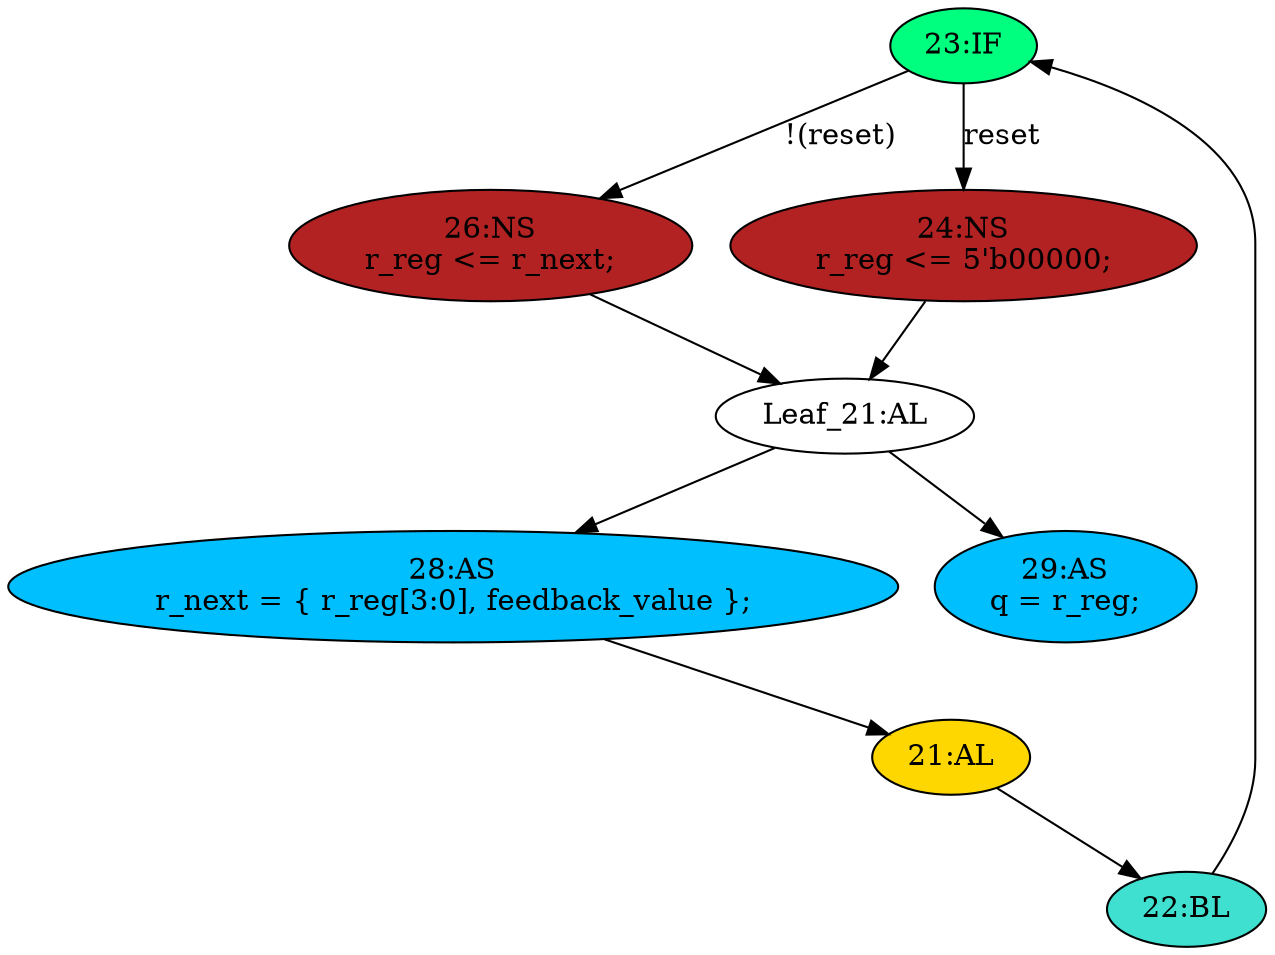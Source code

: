 strict digraph "compose( ,  )" {
	node [label="\N"];
	"23:IF"	[ast="<pyverilog.vparser.ast.IfStatement object at 0x7fd4bda8ebd0>",
		fillcolor=springgreen,
		label="23:IF",
		statements="[]",
		style=filled,
		typ=IfStatement];
	"26:NS"	[ast="<pyverilog.vparser.ast.NonblockingSubstitution object at 0x7fd4bdaf1250>",
		fillcolor=firebrick,
		label="26:NS
r_reg <= r_next;",
		statements="[<pyverilog.vparser.ast.NonblockingSubstitution object at 0x7fd4bdaf1250>]",
		style=filled,
		typ=NonblockingSubstitution];
	"23:IF" -> "26:NS"	[cond="['reset']",
		label="!(reset)",
		lineno=23];
	"24:NS"	[ast="<pyverilog.vparser.ast.NonblockingSubstitution object at 0x7fd4bda8e4d0>",
		fillcolor=firebrick,
		label="24:NS
r_reg <= 5'b00000;",
		statements="[<pyverilog.vparser.ast.NonblockingSubstitution object at 0x7fd4bda8e4d0>]",
		style=filled,
		typ=NonblockingSubstitution];
	"23:IF" -> "24:NS"	[cond="['reset']",
		label=reset,
		lineno=23];
	"28:AS"	[ast="<pyverilog.vparser.ast.Assign object at 0x7fd4bdae6850>",
		def_var="['r_next']",
		fillcolor=deepskyblue,
		label="28:AS
r_next = { r_reg[3:0], feedback_value };",
		statements="[]",
		style=filled,
		typ=Assign,
		use_var="['r_reg', 'feedback_value']"];
	"21:AL"	[ast="<pyverilog.vparser.ast.Always object at 0x7fd4bdae3ed0>",
		clk_sens=True,
		fillcolor=gold,
		label="21:AL",
		sens="['clk', 'reset']",
		statements="[]",
		style=filled,
		typ=Always,
		use_var="['reset', 'r_next']"];
	"28:AS" -> "21:AL";
	"Leaf_21:AL"	[def_var="['r_reg']",
		label="Leaf_21:AL"];
	"Leaf_21:AL" -> "28:AS";
	"29:AS"	[ast="<pyverilog.vparser.ast.Assign object at 0x7fd4bdae6d10>",
		def_var="['q']",
		fillcolor=deepskyblue,
		label="29:AS
q = r_reg;",
		statements="[]",
		style=filled,
		typ=Assign,
		use_var="['r_reg']"];
	"Leaf_21:AL" -> "29:AS";
	"22:BL"	[ast="<pyverilog.vparser.ast.Block object at 0x7fd4bdae3890>",
		fillcolor=turquoise,
		label="22:BL",
		statements="[]",
		style=filled,
		typ=Block];
	"22:BL" -> "23:IF"	[cond="[]",
		lineno=None];
	"21:AL" -> "22:BL"	[cond="[]",
		lineno=None];
	"26:NS" -> "Leaf_21:AL"	[cond="[]",
		lineno=None];
	"24:NS" -> "Leaf_21:AL"	[cond="[]",
		lineno=None];
}
